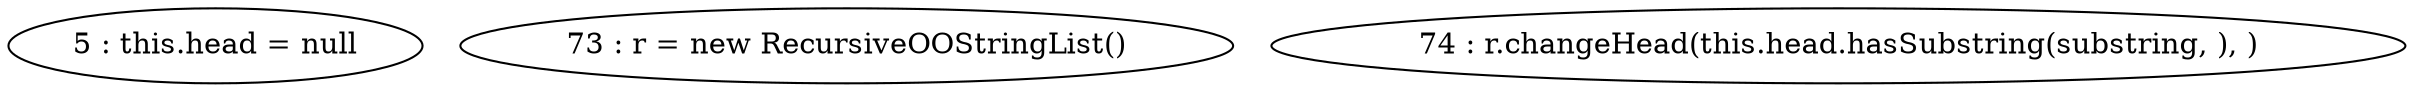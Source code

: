 digraph G {
"5 : this.head = null"
"73 : r = new RecursiveOOStringList()"
"74 : r.changeHead(this.head.hasSubstring(substring, ), )"
}